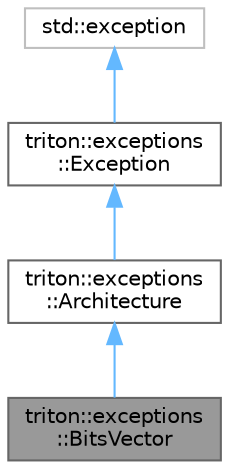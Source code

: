 digraph "triton::exceptions::BitsVector"
{
 // LATEX_PDF_SIZE
  bgcolor="transparent";
  edge [fontname=Helvetica,fontsize=10,labelfontname=Helvetica,labelfontsize=10];
  node [fontname=Helvetica,fontsize=10,shape=box,height=0.2,width=0.4];
  Node1 [label="triton::exceptions\l::BitsVector",height=0.2,width=0.4,color="gray40", fillcolor="grey60", style="filled", fontcolor="black",tooltip="The exception class used by bitvectors."];
  Node2 -> Node1 [dir="back",color="steelblue1",style="solid"];
  Node2 [label="triton::exceptions\l::Architecture",height=0.2,width=0.4,color="gray40", fillcolor="white", style="filled",URL="$classtriton_1_1exceptions_1_1Architecture.html",tooltip="The exception class used by architectures."];
  Node3 -> Node2 [dir="back",color="steelblue1",style="solid"];
  Node3 [label="triton::exceptions\l::Exception",height=0.2,width=0.4,color="gray40", fillcolor="white", style="filled",URL="$classtriton_1_1exceptions_1_1Exception.html",tooltip="The root class of all exceptions."];
  Node4 -> Node3 [dir="back",color="steelblue1",style="solid"];
  Node4 [label="std::exception",height=0.2,width=0.4,color="grey75", fillcolor="white", style="filled",tooltip=" "];
}
